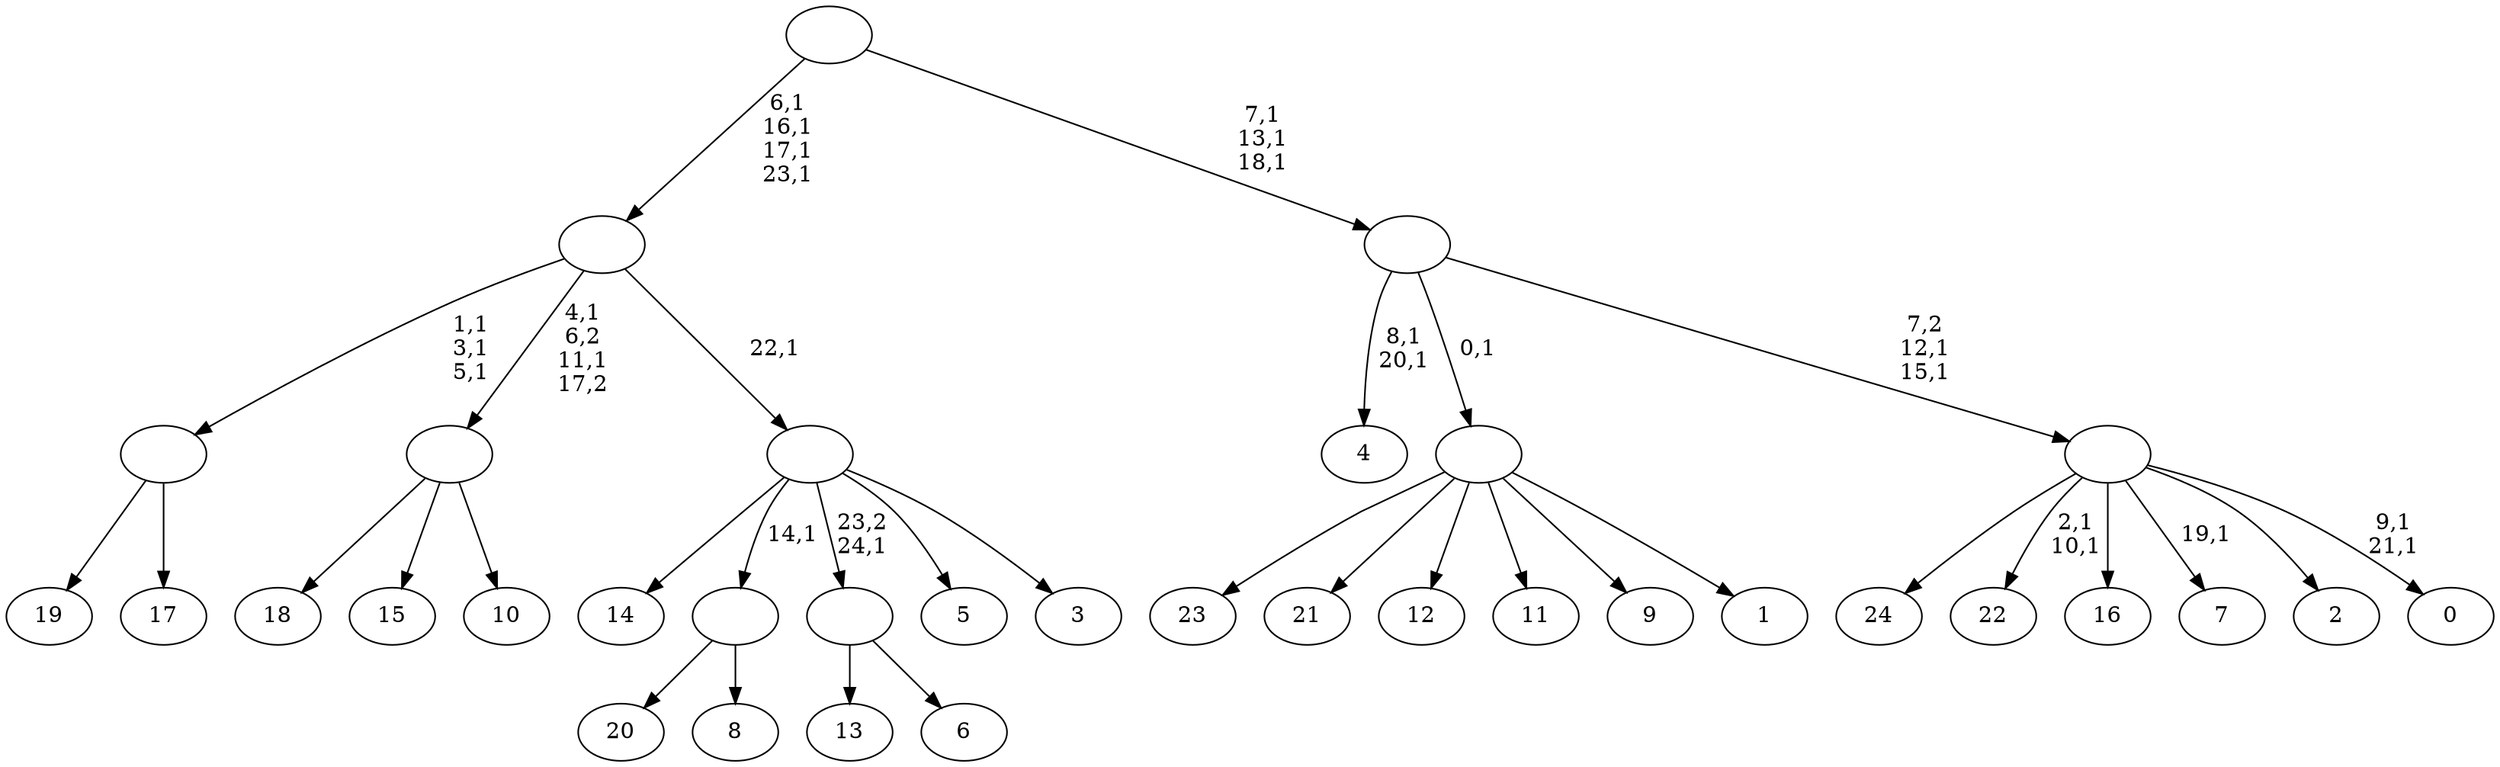 digraph T {
	50 [label="24"]
	49 [label="23"]
	48 [label="22"]
	45 [label="21"]
	44 [label="20"]
	43 [label="19"]
	42 [label="18"]
	41 [label="17"]
	40 [label=""]
	37 [label="16"]
	36 [label="15"]
	35 [label="14"]
	34 [label="13"]
	33 [label="12"]
	32 [label="11"]
	31 [label="10"]
	30 [label=""]
	28 [label="9"]
	27 [label="8"]
	26 [label=""]
	25 [label="7"]
	23 [label="6"]
	22 [label=""]
	21 [label="5"]
	20 [label="4"]
	17 [label="3"]
	16 [label=""]
	15 [label=""]
	11 [label="2"]
	10 [label="1"]
	9 [label=""]
	8 [label="0"]
	5 [label=""]
	3 [label=""]
	0 [label=""]
	40 -> 43 [label=""]
	40 -> 41 [label=""]
	30 -> 42 [label=""]
	30 -> 36 [label=""]
	30 -> 31 [label=""]
	26 -> 44 [label=""]
	26 -> 27 [label=""]
	22 -> 34 [label=""]
	22 -> 23 [label=""]
	16 -> 35 [label=""]
	16 -> 26 [label="14,1"]
	16 -> 22 [label="23,2\n24,1"]
	16 -> 21 [label=""]
	16 -> 17 [label=""]
	15 -> 30 [label="4,1\n6,2\n11,1\n17,2"]
	15 -> 40 [label="1,1\n3,1\n5,1"]
	15 -> 16 [label="22,1"]
	9 -> 49 [label=""]
	9 -> 45 [label=""]
	9 -> 33 [label=""]
	9 -> 32 [label=""]
	9 -> 28 [label=""]
	9 -> 10 [label=""]
	5 -> 8 [label="9,1\n21,1"]
	5 -> 25 [label="19,1"]
	5 -> 48 [label="2,1\n10,1"]
	5 -> 50 [label=""]
	5 -> 37 [label=""]
	5 -> 11 [label=""]
	3 -> 5 [label="7,2\n12,1\n15,1"]
	3 -> 20 [label="8,1\n20,1"]
	3 -> 9 [label="0,1"]
	0 -> 3 [label="7,1\n13,1\n18,1"]
	0 -> 15 [label="6,1\n16,1\n17,1\n23,1"]
}
